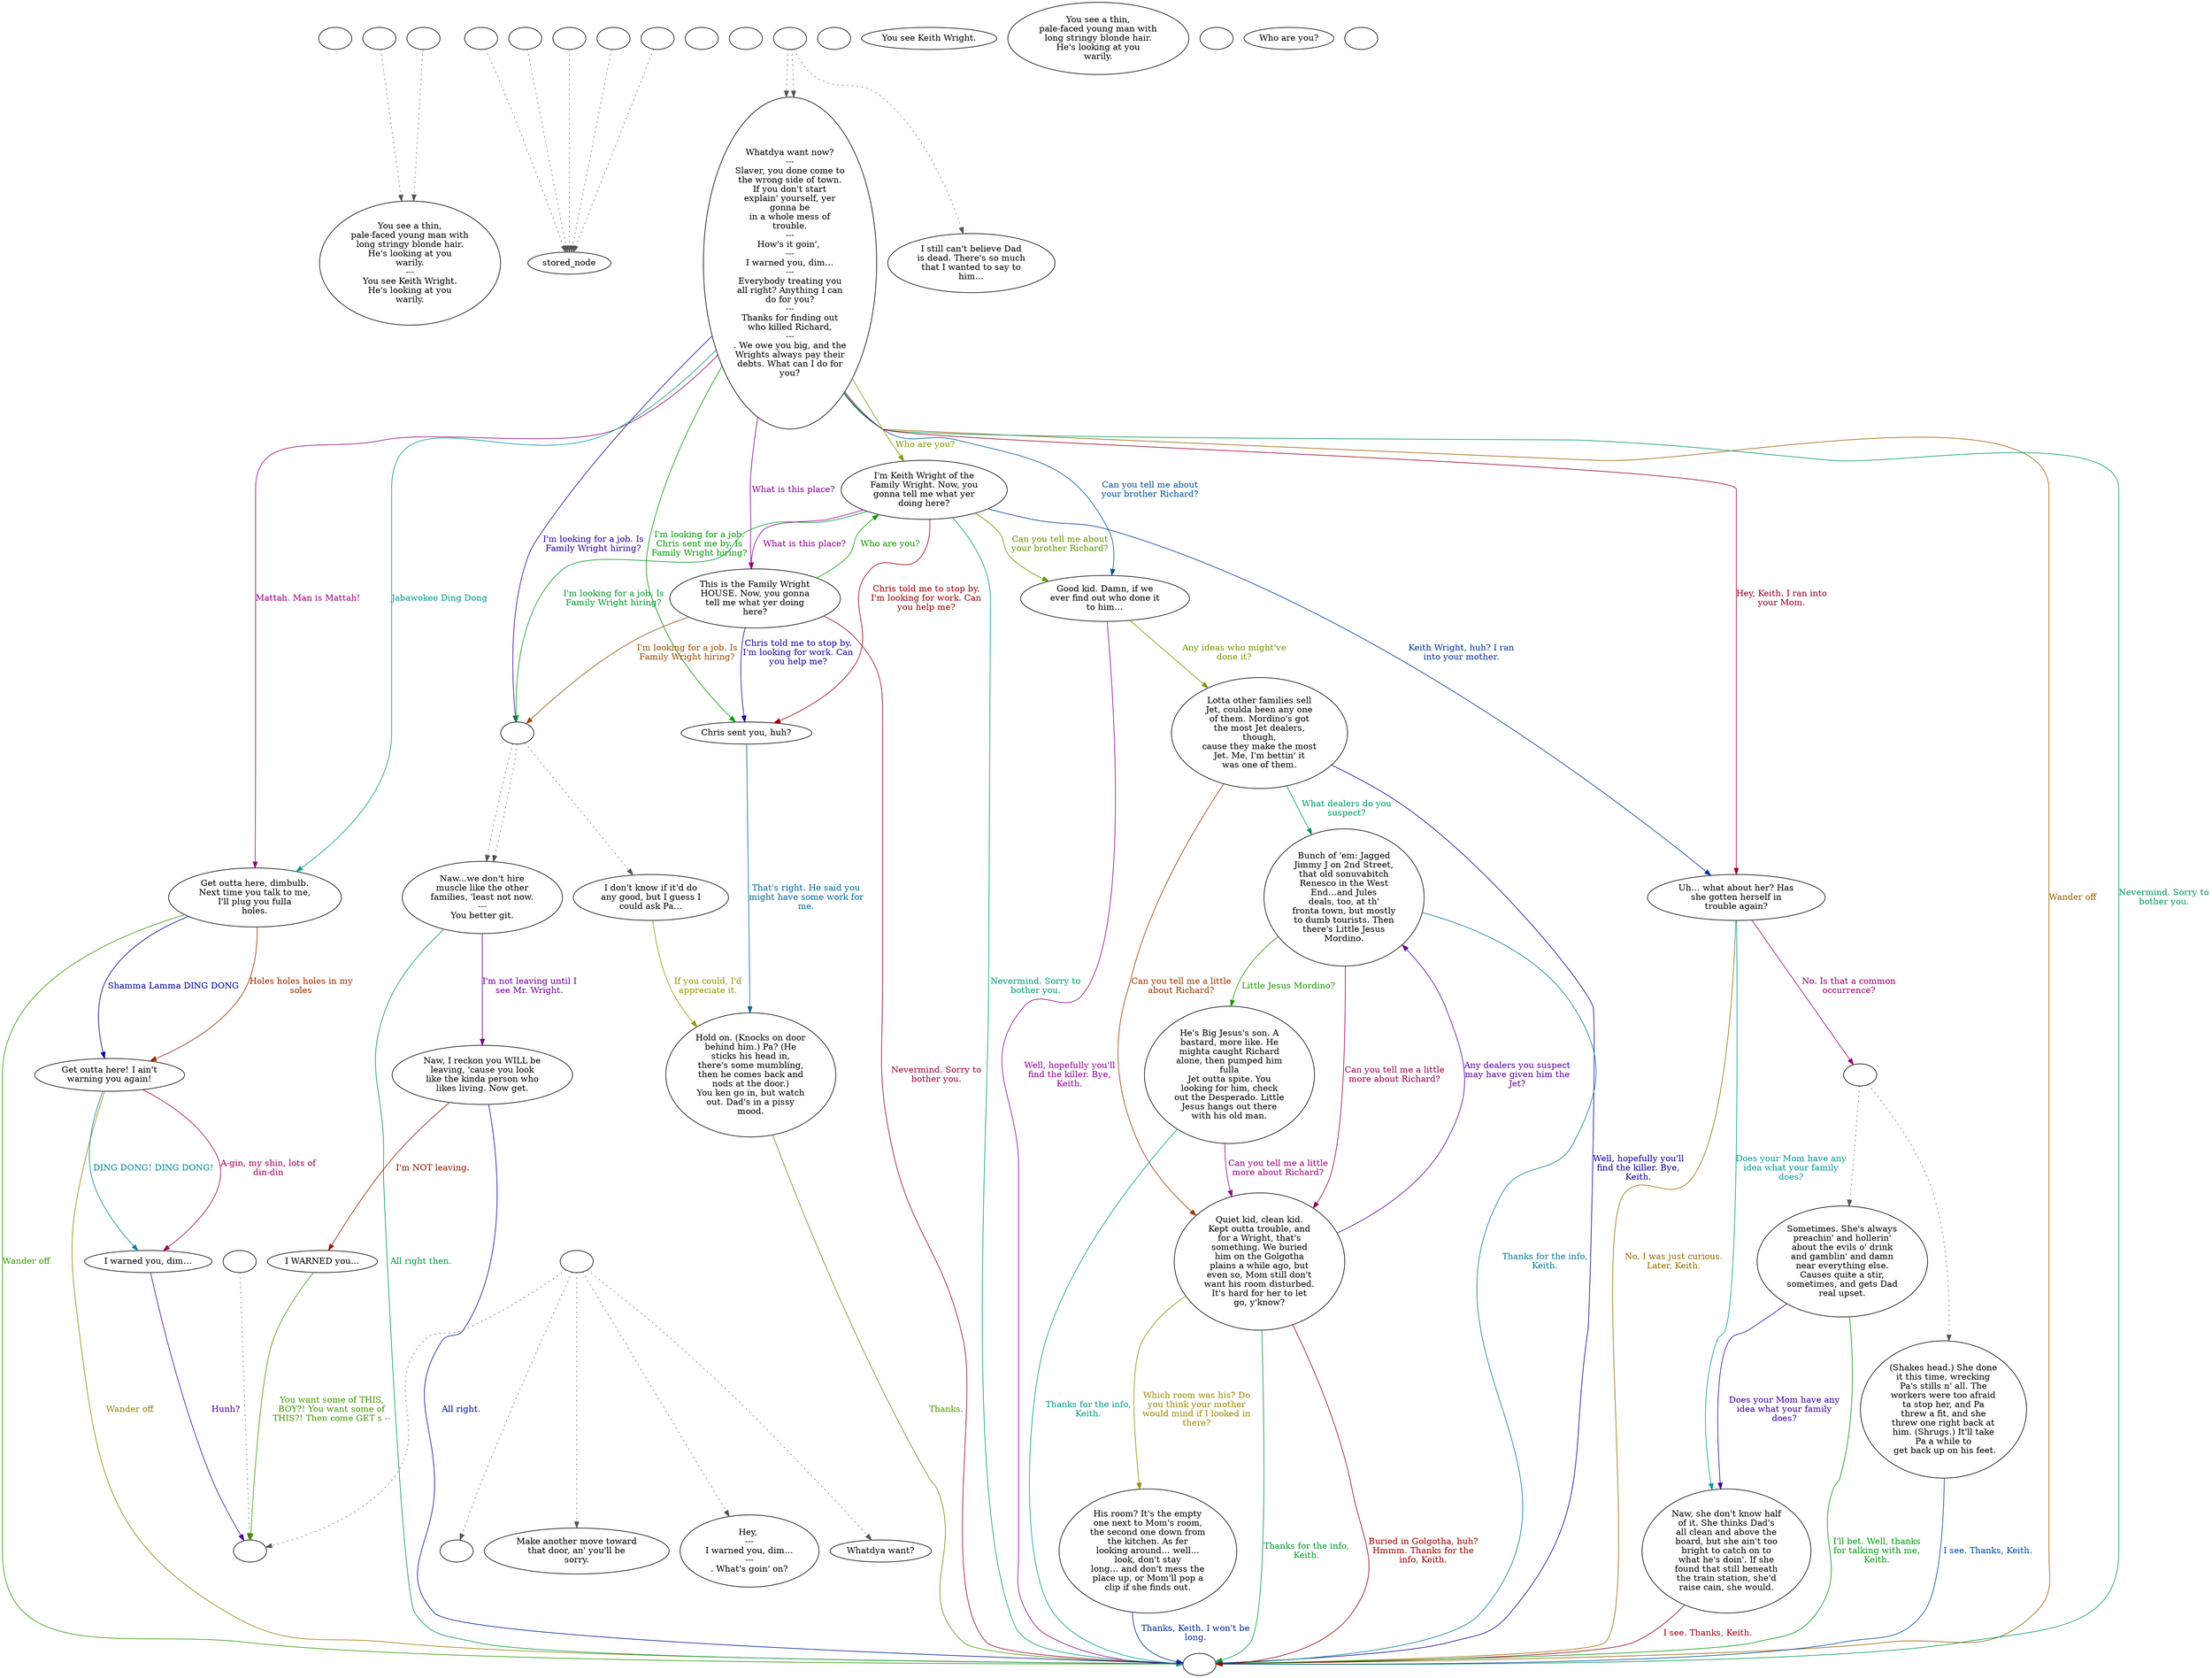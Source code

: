 digraph ncKeiWri {
  "checkPartyMembersNearDoor" [style=filled       fillcolor="#FFFFFF"       color="#000000"]
  "checkPartyMembersNearDoor" [label=""]
  "ChooseFromList" [style=filled       fillcolor="#FFFFFF"       color="#000000"]
  "ChooseFromList" [label="You see a thin,\npale-faced young man with\nlong stringy blonde hair.\nHe's looking at you\nwarily.\n---\nYou see Keith Wright.\nHe's looking at you\nwarily."]
  "CLICK_PREV" [style=filled       fillcolor="#FFFFFF"       color="#000000"]
  "CLICK_PREV" -> "ChooseFromList" [style=dotted color="#555555"]
  "CLICK_PREV" [label=""]
  "CLICK_0" [style=filled       fillcolor="#FFFFFF"       color="#000000"]
  "CLICK_0" -> "stored_node" [style=dotted color="#555555"]
  "CLICK_0" [label=""]
  "CLICK_1" [style=filled       fillcolor="#FFFFFF"       color="#000000"]
  "CLICK_1" -> "stored_node" [style=dotted color="#555555"]
  "CLICK_1" [label=""]
  "CLICK_2" [style=filled       fillcolor="#FFFFFF"       color="#000000"]
  "CLICK_2" -> "stored_node" [style=dotted color="#555555"]
  "CLICK_2" [label=""]
  "CLICK_3" [style=filled       fillcolor="#FFFFFF"       color="#000000"]
  "CLICK_3" -> "stored_node" [style=dotted color="#555555"]
  "CLICK_3" [label=""]
  "CLICK_4" [style=filled       fillcolor="#FFFFFF"       color="#000000"]
  "CLICK_4" -> "stored_node" [style=dotted color="#555555"]
  "CLICK_4" [label=""]
  "CLICK_MORE" [style=filled       fillcolor="#FFFFFF"       color="#000000"]
  "CLICK_MORE" -> "ChooseFromList" [style=dotted color="#555555"]
  "CLICK_MORE" [label=""]
  "start" [style=filled       fillcolor="#FFFFFF"       color="#000000"]
  "start" [label=""]
  "critter_p_proc" [style=filled       fillcolor="#FFFFFF"       color="#000000"]
  "critter_p_proc" [label=""]
  "pickup_p_proc" [style=filled       fillcolor="#FFFFFF"       color="#000000"]
  "pickup_p_proc" -> "Node998" [style=dotted color="#555555"]
  "pickup_p_proc" [label=""]
  "talk_p_proc" [style=filled       fillcolor="#FFFFFF"       color="#000000"]
  "talk_p_proc" -> "Node005" [style=dotted color="#555555"]
  "talk_p_proc" -> "Node006" [style=dotted color="#555555"]
  "talk_p_proc" -> "Node006" [style=dotted color="#555555"]
  "talk_p_proc" [label=""]
  "destroy_p_proc" [style=filled       fillcolor="#FFFFFF"       color="#000000"]
  "destroy_p_proc" [label=""]
  "look_at_p_proc" [style=filled       fillcolor="#FFFFFF"       color="#000000"]
  "look_at_p_proc" [label="You see Keith Wright."]
  "description_p_proc" [style=filled       fillcolor="#FFFFFF"       color="#000000"]
  "description_p_proc" [label="You see a thin,\npale-faced young man with\nlong stringy blonde hair.\nHe's looking at you\nwarily."]
  "use_skill_on_p_proc" [style=filled       fillcolor="#FFFFFF"       color="#000000"]
  "use_skill_on_p_proc" [label=""]
  "damage_p_proc" [style=filled       fillcolor="#FFFFFF"       color="#000000"]
  "damage_p_proc" [label="Who are you?"]
  "map_enter_p_proc" [style=filled       fillcolor="#FFFFFF"       color="#000000"]
  "map_enter_p_proc" [label=""]
  "timed_event_p_proc" [style=filled       fillcolor="#FFFFFF"       color="#000000"]
  "timed_event_p_proc" -> "Node004" [style=dotted color="#555555"]
  "timed_event_p_proc" -> "Node998" [style=dotted color="#555555"]
  "timed_event_p_proc" -> "Node003" [style=dotted color="#555555"]
  "timed_event_p_proc" -> "Node002" [style=dotted color="#555555"]
  "timed_event_p_proc" -> "Node001" [style=dotted color="#555555"]
  "timed_event_p_proc" [label=""]
  "Node998" [style=filled       fillcolor="#FFFFFF"       color="#000000"]
  "Node998" [label=""]
  "Node999" [style=filled       fillcolor="#FFFFFF"       color="#000000"]
  "Node999" [label=""]
  "Node001" [style=filled       fillcolor="#FFFFFF"       color="#000000"]
  "Node001" [label=""]
  "Node002" [style=filled       fillcolor="#FFFFFF"       color="#000000"]
  "Node002" [label="Whatdya want?"]
  "Node003" [style=filled       fillcolor="#FFFFFF"       color="#000000"]
  "Node003" [label="Hey, \n---\nI warned you, dim…\n---\n. What's goin' on?"]
  "Node004" [style=filled       fillcolor="#FFFFFF"       color="#000000"]
  "Node004" [label="Make another move toward\nthat door, an' you'll be\nsorry."]
  "Node005" [style=filled       fillcolor="#FFFFFF"       color="#000000"]
  "Node005" [label="I still can't believe Dad\nis dead. There's so much\nthat I wanted to say to\nhim…"]
  "Node006" [style=filled       fillcolor="#FFFFFF"       color="#000000"]
  "Node006" [label="Whatdya want now?\n---\nSlaver, you done come to\nthe wrong side of town.\nIf you don't start\nexplain' yourself, yer\ngonna be\nin a whole mess of\ntrouble.\n---\nHow's it goin', \n---\nI warned you, dim…\n---\nEverybody treating you\nall right? Anything I can\ndo for you?\n---\nThanks for finding out\nwho killed Richard,\n---\n. We owe you big, and the\nWrights always pay their\ndebts. What can I do for\nyou?"]
  "Node006" -> "Node007" [label="Mattah. Man is Mattah!" color="#99007A" fontcolor="#99007A"]
  "Node006" -> "Node007" [label="Jabawokee Ding Dong" color="#00998B" fontcolor="#00998B"]
  "Node006" -> "Node999" [label="Wander off" color="#995F00" fontcolor="#995F00"]
  "Node006" -> "Node990" [label="I'm looking for a job. Is\nFamily Wright hiring?" color="#320099" fontcolor="#320099"]
  "Node006" -> "Node012" [label="I'm looking for a job.\nChris sent me by. Is\nFamily Wright hiring?" color="#009905" fontcolor="#009905"]
  "Node006" -> "Node017" [label="Hey, Keith. I ran into\nyour Mom." color="#990027" fontcolor="#990027"]
  "Node006" -> "Node021" [label="Can you tell me about\nyour brother Richard?" color="#005499" fontcolor="#005499"]
  "Node006" -> "Node010" [label="Who are you?" color="#819900" fontcolor="#819900"]
  "Node006" -> "Node011" [label="What is this place?" color="#850099" fontcolor="#850099"]
  "Node006" -> "Node999" [label="Nevermind. Sorry to\nbother you." color="#009958" fontcolor="#009958"]
  "Node007" [style=filled       fillcolor="#FFFFFF"       color="#000000"]
  "Node007" [label="Get outta here, dimbulb.\nNext time you talk to me,\nI'll plug you fulla\nholes."]
  "Node007" -> "Node008" [label="Holes holes holes in my\nsoles" color="#992B00" fontcolor="#992B00"]
  "Node007" -> "Node008" [label="Shamma Lamma DING DONG" color="#000199" fontcolor="#000199"]
  "Node007" -> "Node999" [label="Wander off" color="#2E9900" fontcolor="#2E9900"]
  "Node008" [style=filled       fillcolor="#FFFFFF"       color="#000000"]
  "Node008" [label="Get outta here! I ain't\nwarning you again!"]
  "Node008" -> "Node009" [label="A-gin, my shin, lots of\ndin-din" color="#99005B" fontcolor="#99005B"]
  "Node008" -> "Node009" [label="DING DONG! DING DONG!" color="#008799" fontcolor="#008799"]
  "Node008" -> "Node999" [label="Wander off" color="#997E00" fontcolor="#997E00"]
  "Node009" [style=filled       fillcolor="#FFFFFF"       color="#000000"]
  "Node009" [label="I warned you, dim…"]
  "Node009" -> "Node998" [label="Hunh?" color="#510099" fontcolor="#510099"]
  "Node010" [style=filled       fillcolor="#FFFFFF"       color="#000000"]
  "Node010" [label="I'm Keith Wright of the\nFamily Wright. Now, you\ngonna tell me what yer\ndoing here?"]
  "Node010" -> "Node990" [label="I'm looking for a job. Is\nFamily Wright hiring?" color="#009925" fontcolor="#009925"]
  "Node010" -> "Node012" [label="Chris told me to stop by.\nI'm looking for work. Can\nyou help me?" color="#990008" fontcolor="#990008"]
  "Node010" -> "Node017" [label="Keith Wright, huh? I ran\ninto your mother." color="#003499" fontcolor="#003499"]
  "Node010" -> "Node021" [label="Can you tell me about\nyour brother Richard?" color="#619900" fontcolor="#619900"]
  "Node010" -> "Node011" [label="What is this place?" color="#99008E" fontcolor="#99008E"]
  "Node010" -> "Node999" [label="Nevermind. Sorry to\nbother you." color="#009978" fontcolor="#009978"]
  "Node011" [style=filled       fillcolor="#FFFFFF"       color="#000000"]
  "Node011" [label="This is the Family Wright\nHOUSE. Now, you gonna\ntell me what yer doing\nhere?"]
  "Node011" -> "Node990" [label="I'm looking for a job. Is\nFamily Wright hiring?" color="#994B00" fontcolor="#994B00"]
  "Node011" -> "Node012" [label="Chris told me to stop by.\nI'm looking for work. Can\nyou help me?" color="#1E0099" fontcolor="#1E0099"]
  "Node011" -> "Node010" [label="Who are you?" color="#0E9900" fontcolor="#0E9900"]
  "Node011" -> "Node999" [label="Nevermind. Sorry to\nbother you." color="#99003B" fontcolor="#99003B"]
  "Node012" [style=filled       fillcolor="#FFFFFF"       color="#000000"]
  "Node012" [label="Chris sent you, huh?"]
  "Node012" -> "Node026" [label="That's right. He said you\nmight have some work for\nme." color="#006899" fontcolor="#006899"]
  "Node013" [style=filled       fillcolor="#FFFFFF"       color="#000000"]
  "Node013" [label="I don't know if it'd do\nany good, but I guess I\ncould ask Pa…"]
  "Node013" -> "Node026" [label="If you could, I'd\nappreciate it." color="#949900" fontcolor="#949900"]
  "Node014" [style=filled       fillcolor="#FFFFFF"       color="#000000"]
  "Node014" [label="Naw...we don't hire\nmuscle like the other\nfamilies, 'least not now.\n---\nYou better git."]
  "Node014" -> "Node015" [label="I'm not leaving until I\nsee Mr. Wright." color="#710099" fontcolor="#710099"]
  "Node014" -> "Node999" [label="All right then." color="#009944" fontcolor="#009944"]
  "Node015" [style=filled       fillcolor="#FFFFFF"       color="#000000"]
  "Node015" [label="Naw, I reckon you WILL be\nleaving, 'cause you look\nlike the kinda person who\nlikes living. Now get."]
  "Node015" -> "Node016" [label="I'm NOT leaving." color="#991800" fontcolor="#991800"]
  "Node015" -> "Node999" [label="All right." color="#001599" fontcolor="#001599"]
  "Node016" [style=filled       fillcolor="#FFFFFF"       color="#000000"]
  "Node016" [label="I WARNED you…"]
  "Node016" -> "Node998" [label="You want some of THIS,\nBOY?! You want some of\nTHIS?! Then come GET s --" color="#419900" fontcolor="#419900"]
  "Node017" [style=filled       fillcolor="#FFFFFF"       color="#000000"]
  "Node017" [label="Uh… what about her? Has\nshe gotten herself in\ntrouble again?"]
  "Node017" -> "Node989" [label="No. Is that a common\noccurrence?" color="#99006E" fontcolor="#99006E"]
  "Node017" -> "Node019" [label="Does your Mom have any\nidea what your family\ndoes?" color="#009997" fontcolor="#009997"]
  "Node017" -> "Node999" [label="No, I was just curious.\nLater, Keith." color="#996B00" fontcolor="#996B00"]
  "Node018" [style=filled       fillcolor="#FFFFFF"       color="#000000"]
  "Node018" [label="Sometimes. She's always\npreachin' and hollerin'\nabout the evils o' drink\nand gamblin' and damn\nnear everything else.\nCauses quite a stir,\nsometimes, and gets Dad\nreal upset."]
  "Node018" -> "Node019" [label="Does your Mom have any\nidea what your family\ndoes?" color="#3E0099" fontcolor="#3E0099"]
  "Node018" -> "Node999" [label="I'll bet. Well, thanks\nfor talking with me,\nKeith." color="#009911" fontcolor="#009911"]
  "Node019" [style=filled       fillcolor="#FFFFFF"       color="#000000"]
  "Node019" [label="Naw, she don't know half\nof it. She thinks Dad's\nall clean and above the\nboard, but she ain't too\nbright to catch on to\nwhat he's doin'. If she\nfound that still beneath\nthe train station, she'd\nraise cain, she would."]
  "Node019" -> "Node999" [label="I see. Thanks, Keith." color="#99001B" fontcolor="#99001B"]
  "Node020" [style=filled       fillcolor="#FFFFFF"       color="#000000"]
  "Node020" [label="(Shakes head.) She done\nit this time, wrecking\nPa's stills n' all. The\nworkers were too afraid\nta stop her, and Pa\nthrew a fit, and she\nthrew one right back at\nhim. (Shrugs.) It'll take\nPa a while to\n get back up on his feet."]
  "Node020" -> "Node999" [label="I see. Thanks, Keith." color="#004899" fontcolor="#004899"]
  "Node021" [style=filled       fillcolor="#FFFFFF"       color="#000000"]
  "Node021" [label="Good kid. Damn, if we\never find out who done it\nto him…"]
  "Node021" -> "Node022" [label="Any ideas who might've\ndone it?" color="#759900" fontcolor="#759900"]
  "Node021" -> "Node999" [label="Well, hopefully you'll\nfind the killer. Bye,\nKeith." color="#910099" fontcolor="#910099"]
  "Node022" [style=filled       fillcolor="#FFFFFF"       color="#000000"]
  "Node022" [label="Lotta other families sell\nJet, coulda been any one\nof them. Mordino's got\nthe most Jet dealers,\nthough,\ncause they make the most\nJet. Me, I'm bettin' it\nwas one of them."]
  "Node022" -> "Node023" [label="What dealers do you\nsuspect?" color="#009964" fontcolor="#009964"]
  "Node022" -> "Node024" [label="Can you tell me a little\nabout Richard?" color="#993700" fontcolor="#993700"]
  "Node022" -> "Node999" [label="Well, hopefully you'll\nfind the killer. Bye,\nKeith." color="#0B0099" fontcolor="#0B0099"]
  "Node023" [style=filled       fillcolor="#FFFFFF"       color="#000000"]
  "Node023" [label="Bunch of 'em: Jagged\nJimmy J on 2nd Street,\nthat old sonuvabitch\nRenesco in the West\nEnd…and Jules\ndeals, too, at th'\nfronta town, but mostly\nto dumb tourists. Then\nthere's Little Jesus\nMordino."]
  "Node023" -> "Node027" [label="Little Jesus Mordino?" color="#229900" fontcolor="#229900"]
  "Node023" -> "Node024" [label="Can you tell me a little\nmore about Richard?" color="#99004F" fontcolor="#99004F"]
  "Node023" -> "Node999" [label="Thanks for the info,\nKeith." color="#007B99" fontcolor="#007B99"]
  "Node024" [style=filled       fillcolor="#FFFFFF"       color="#000000"]
  "Node024" [label="Quiet kid, clean kid.\nKept outta trouble, and\nfor a Wright, that's\nsomething. We buried\nhim on the Golgotha\nplains a while ago, but\neven so, Mom still don't\nwant his room disturbed.\nIt's hard for her to let\ngo, y'know?"]
  "Node024" -> "Node025" [label="Which room was his? Do\nyou think your mother\nwould mind if I looked in\nthere?" color="#998A00" fontcolor="#998A00"]
  "Node024" -> "Node023" [label="Any dealers you suspect\nmay have given him the\nJet?" color="#5E0099" fontcolor="#5E0099"]
  "Node024" -> "Node999" [label="Thanks for the info,\nKeith." color="#009931" fontcolor="#009931"]
  "Node024" -> "Node999" [label="Buried in Golgotha, huh?\nHmmm. Thanks for the\ninfo, Keith." color="#990400" fontcolor="#990400"]
  "Node025" [style=filled       fillcolor="#FFFFFF"       color="#000000"]
  "Node025" [label="His room? It's the empty\none next to Mom's room,\nthe second one down from\nthe kitchen. As fer\nlooking around… well…\nlook, don't stay\nlong… and don't mess the\nplace up, or Mom'll pop a\nclip if she finds out."]
  "Node025" -> "Node999" [label="Thanks, Keith. I won't be\nlong." color="#002899" fontcolor="#002899"]
  "Node026" [style=filled       fillcolor="#FFFFFF"       color="#000000"]
  "Node026" [label="Hold on. (Knocks on door\nbehind him.) Pa? (He\nsticks his head in,\nthere's some mumbling,\nthen he comes back and\nnods at the door.)\nYou ken go in, but watch\nout. Dad's in a pissy\nmood."]
  "Node026" -> "Node999" [label="Thanks." color="#559900" fontcolor="#559900"]
  "Node027" [style=filled       fillcolor="#FFFFFF"       color="#000000"]
  "Node027" [label="He's Big Jesus's son. A\nbastard, more like. He\nmighta caught Richard\nalone, then pumped him\nfulla\nJet outta spite. You\nlooking for him, check\nout the Desperado. Little\nJesus hangs out there\nwith his old man."]
  "Node027" -> "Node024" [label="Can you tell me a little\nmore about Richard?" color="#990082" fontcolor="#990082"]
  "Node027" -> "Node999" [label="Thanks for the info,\nKeith." color="#009984" fontcolor="#009984"]
  "Node990" [style=filled       fillcolor="#FFFFFF"       color="#000000"]
  "Node990" -> "Node014" [style=dotted color="#555555"]
  "Node990" -> "Node013" [style=dotted color="#555555"]
  "Node990" -> "Node014" [style=dotted color="#555555"]
  "Node990" [label=""]
  "Node989" [style=filled       fillcolor="#FFFFFF"       color="#000000"]
  "Node989" -> "Node020" [style=dotted color="#555555"]
  "Node989" -> "Node018" [style=dotted color="#555555"]
  "Node989" [label=""]
}